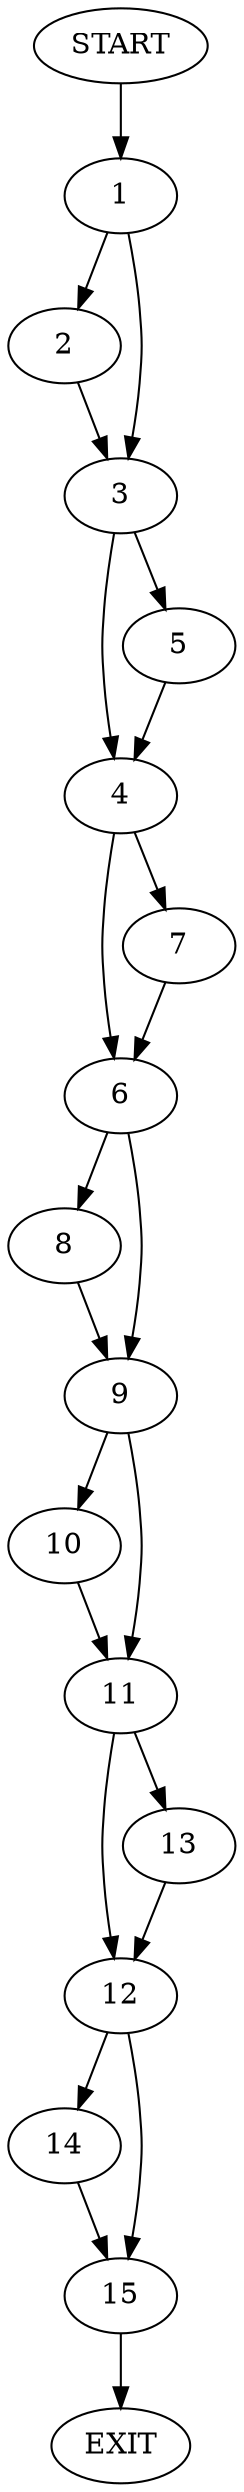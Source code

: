 digraph {
0 [label="START"]
16 [label="EXIT"]
0 -> 1
1 -> 2
1 -> 3
2 -> 3
3 -> 4
3 -> 5
4 -> 6
4 -> 7
5 -> 4
6 -> 8
6 -> 9
7 -> 6
9 -> 10
9 -> 11
8 -> 9
11 -> 12
11 -> 13
10 -> 11
13 -> 12
12 -> 14
12 -> 15
14 -> 15
15 -> 16
}
